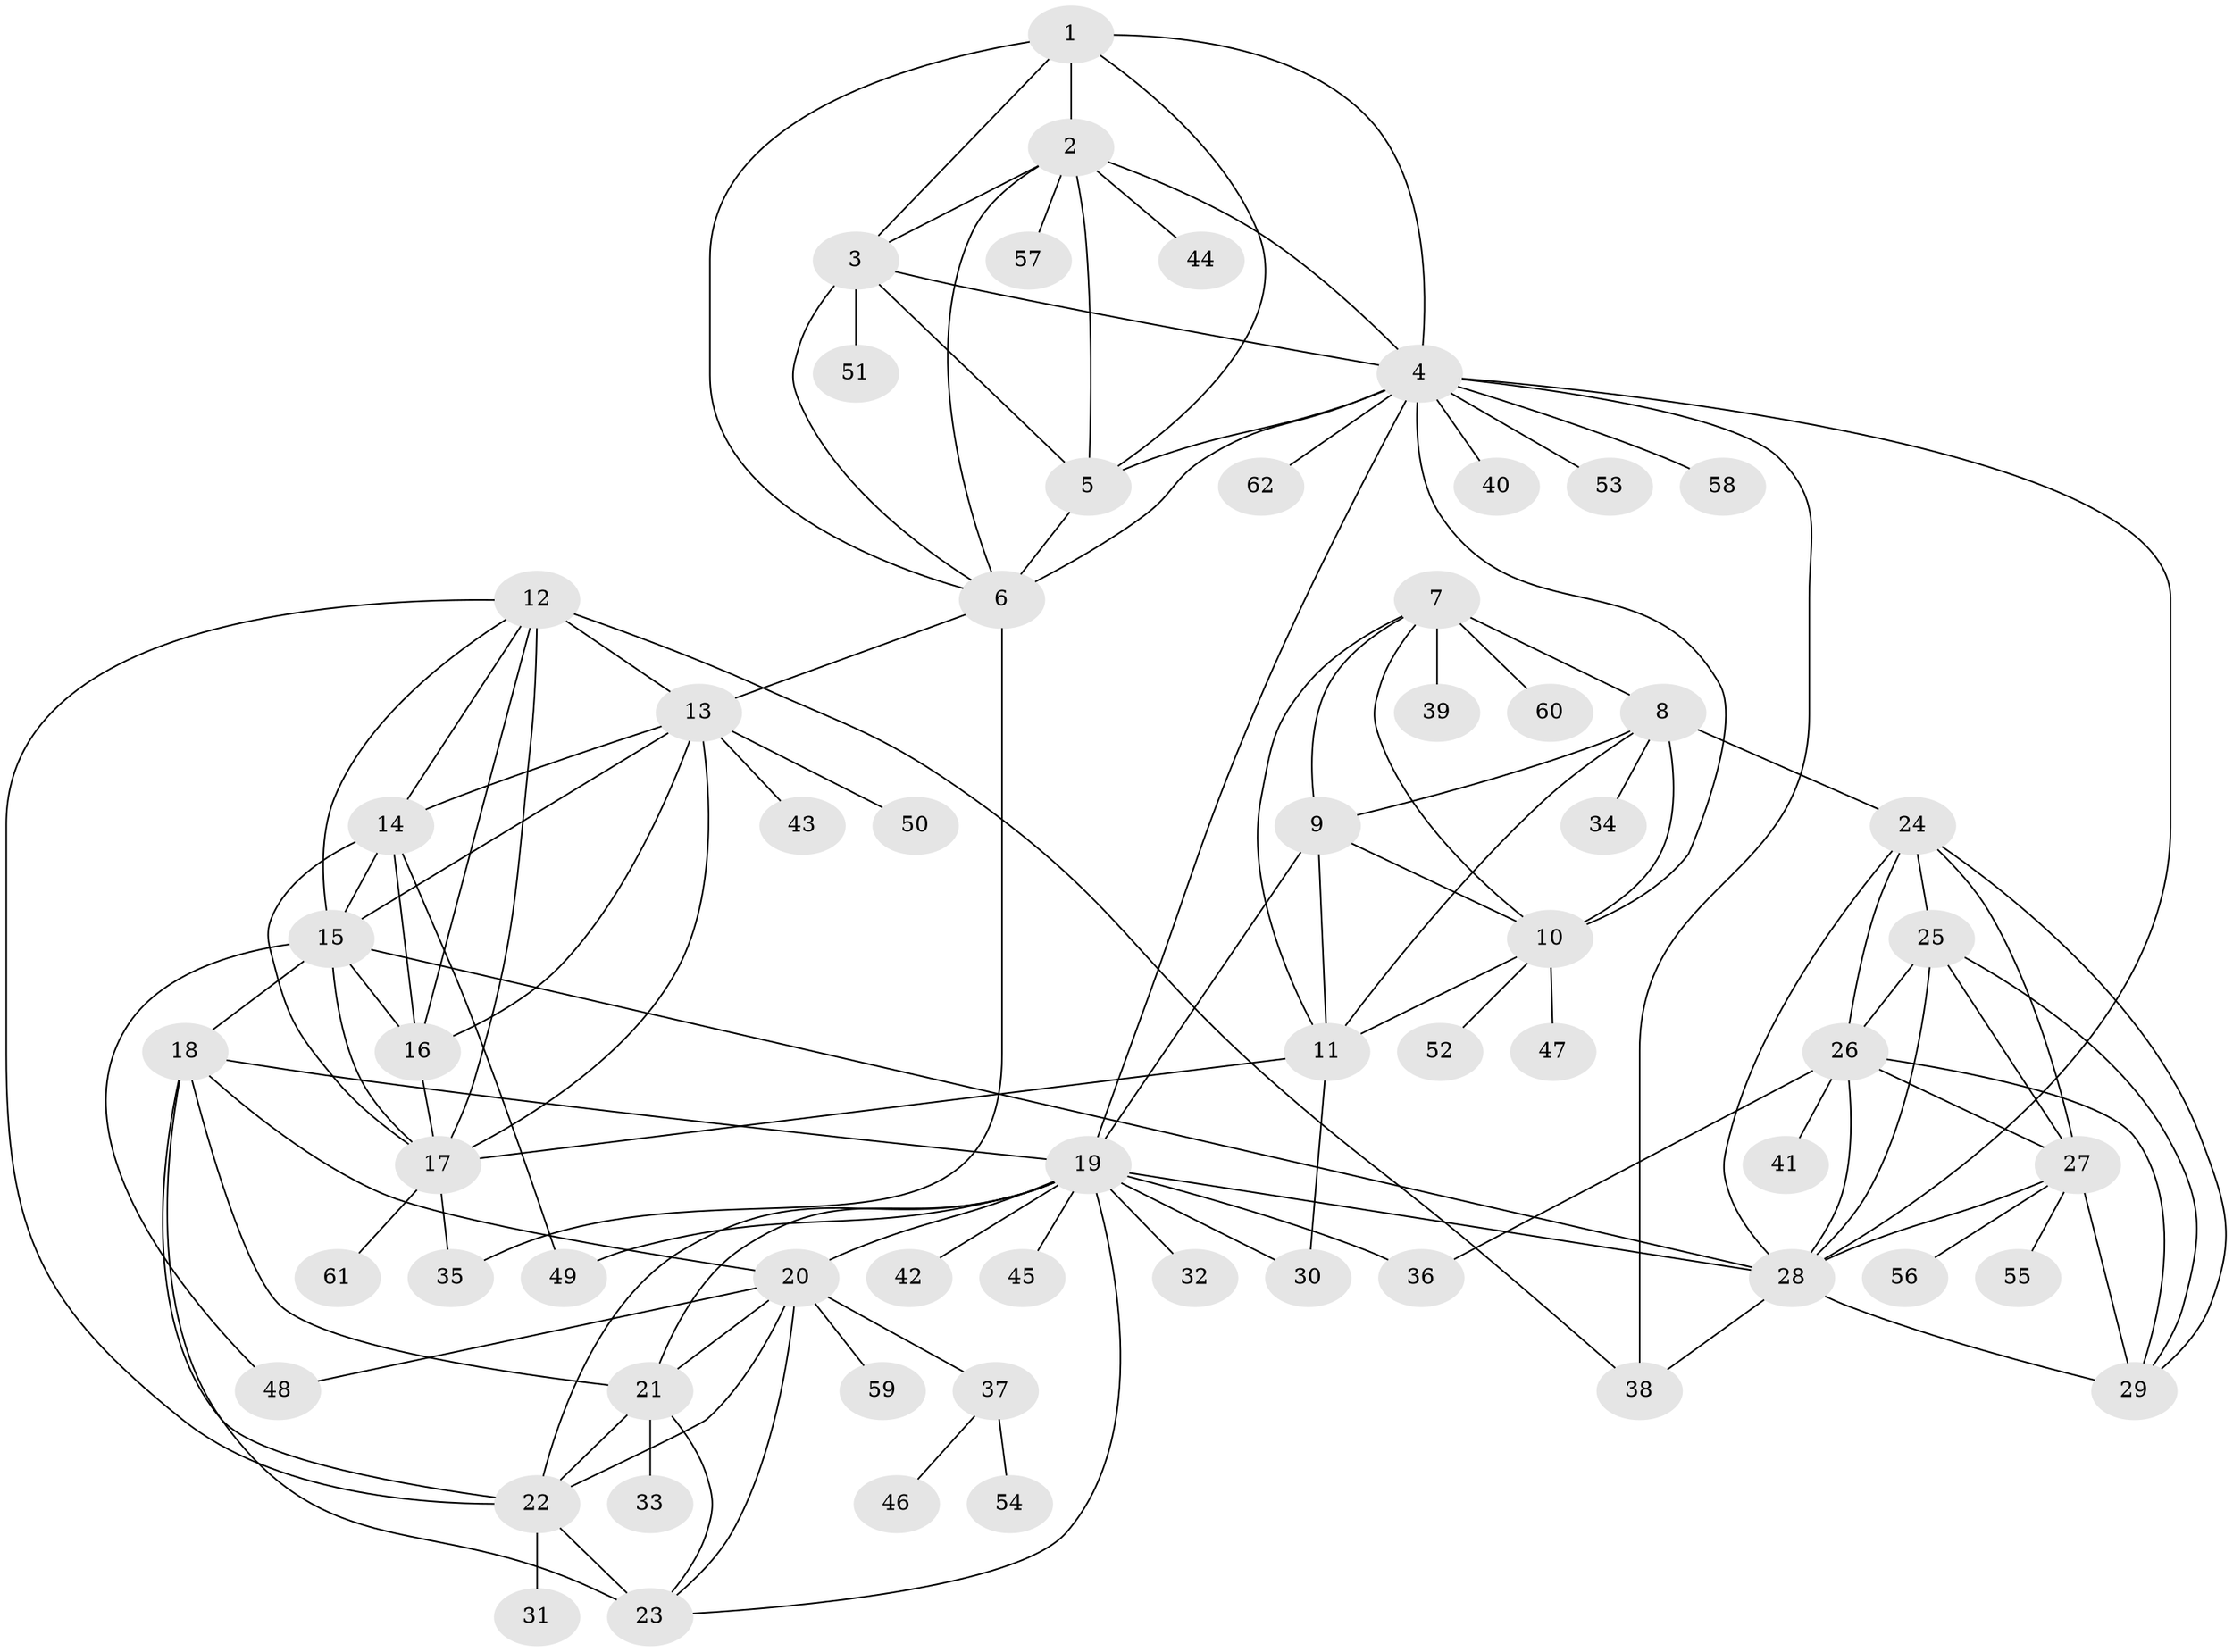 // original degree distribution, {8: 0.056451612903225805, 7: 0.024193548387096774, 14: 0.008064516129032258, 6: 0.024193548387096774, 11: 0.008064516129032258, 10: 0.03225806451612903, 5: 0.016129032258064516, 9: 0.06451612903225806, 16: 0.008064516129032258, 1: 0.5887096774193549, 2: 0.1532258064516129, 4: 0.008064516129032258, 3: 0.008064516129032258}
// Generated by graph-tools (version 1.1) at 2025/37/03/09/25 02:37:26]
// undirected, 62 vertices, 121 edges
graph export_dot {
graph [start="1"]
  node [color=gray90,style=filled];
  1;
  2;
  3;
  4;
  5;
  6;
  7;
  8;
  9;
  10;
  11;
  12;
  13;
  14;
  15;
  16;
  17;
  18;
  19;
  20;
  21;
  22;
  23;
  24;
  25;
  26;
  27;
  28;
  29;
  30;
  31;
  32;
  33;
  34;
  35;
  36;
  37;
  38;
  39;
  40;
  41;
  42;
  43;
  44;
  45;
  46;
  47;
  48;
  49;
  50;
  51;
  52;
  53;
  54;
  55;
  56;
  57;
  58;
  59;
  60;
  61;
  62;
  1 -- 2 [weight=3.0];
  1 -- 3 [weight=1.0];
  1 -- 4 [weight=1.0];
  1 -- 5 [weight=1.0];
  1 -- 6 [weight=1.0];
  2 -- 3 [weight=1.0];
  2 -- 4 [weight=1.0];
  2 -- 5 [weight=1.0];
  2 -- 6 [weight=1.0];
  2 -- 44 [weight=1.0];
  2 -- 57 [weight=1.0];
  3 -- 4 [weight=1.0];
  3 -- 5 [weight=1.0];
  3 -- 6 [weight=1.0];
  3 -- 51 [weight=2.0];
  4 -- 5 [weight=1.0];
  4 -- 6 [weight=1.0];
  4 -- 10 [weight=1.0];
  4 -- 19 [weight=1.0];
  4 -- 28 [weight=1.0];
  4 -- 38 [weight=1.0];
  4 -- 40 [weight=1.0];
  4 -- 53 [weight=1.0];
  4 -- 58 [weight=1.0];
  4 -- 62 [weight=1.0];
  5 -- 6 [weight=1.0];
  6 -- 13 [weight=1.0];
  6 -- 35 [weight=4.0];
  7 -- 8 [weight=1.0];
  7 -- 9 [weight=2.0];
  7 -- 10 [weight=1.0];
  7 -- 11 [weight=1.0];
  7 -- 39 [weight=3.0];
  7 -- 60 [weight=1.0];
  8 -- 9 [weight=2.0];
  8 -- 10 [weight=1.0];
  8 -- 11 [weight=1.0];
  8 -- 24 [weight=1.0];
  8 -- 34 [weight=3.0];
  9 -- 10 [weight=2.0];
  9 -- 11 [weight=2.0];
  9 -- 19 [weight=1.0];
  10 -- 11 [weight=1.0];
  10 -- 47 [weight=1.0];
  10 -- 52 [weight=1.0];
  11 -- 17 [weight=1.0];
  11 -- 30 [weight=3.0];
  12 -- 13 [weight=1.0];
  12 -- 14 [weight=1.0];
  12 -- 15 [weight=1.0];
  12 -- 16 [weight=1.0];
  12 -- 17 [weight=1.0];
  12 -- 22 [weight=1.0];
  12 -- 38 [weight=1.0];
  13 -- 14 [weight=1.0];
  13 -- 15 [weight=1.0];
  13 -- 16 [weight=1.0];
  13 -- 17 [weight=1.0];
  13 -- 43 [weight=1.0];
  13 -- 50 [weight=1.0];
  14 -- 15 [weight=1.0];
  14 -- 16 [weight=1.0];
  14 -- 17 [weight=1.0];
  14 -- 49 [weight=3.0];
  15 -- 16 [weight=1.0];
  15 -- 17 [weight=1.0];
  15 -- 18 [weight=1.0];
  15 -- 28 [weight=1.0];
  15 -- 48 [weight=2.0];
  16 -- 17 [weight=1.0];
  17 -- 35 [weight=1.0];
  17 -- 61 [weight=1.0];
  18 -- 19 [weight=1.0];
  18 -- 20 [weight=1.0];
  18 -- 21 [weight=1.0];
  18 -- 22 [weight=1.0];
  18 -- 23 [weight=3.0];
  19 -- 20 [weight=1.0];
  19 -- 21 [weight=1.0];
  19 -- 22 [weight=1.0];
  19 -- 23 [weight=1.0];
  19 -- 28 [weight=1.0];
  19 -- 30 [weight=1.0];
  19 -- 32 [weight=1.0];
  19 -- 36 [weight=1.0];
  19 -- 42 [weight=1.0];
  19 -- 45 [weight=1.0];
  19 -- 49 [weight=2.0];
  20 -- 21 [weight=1.0];
  20 -- 22 [weight=1.0];
  20 -- 23 [weight=1.0];
  20 -- 37 [weight=1.0];
  20 -- 48 [weight=1.0];
  20 -- 59 [weight=1.0];
  21 -- 22 [weight=1.0];
  21 -- 23 [weight=1.0];
  21 -- 33 [weight=3.0];
  22 -- 23 [weight=1.0];
  22 -- 31 [weight=2.0];
  24 -- 25 [weight=1.0];
  24 -- 26 [weight=1.0];
  24 -- 27 [weight=1.0];
  24 -- 28 [weight=1.0];
  24 -- 29 [weight=1.0];
  25 -- 26 [weight=1.0];
  25 -- 27 [weight=1.0];
  25 -- 28 [weight=1.0];
  25 -- 29 [weight=1.0];
  26 -- 27 [weight=1.0];
  26 -- 28 [weight=1.0];
  26 -- 29 [weight=1.0];
  26 -- 36 [weight=1.0];
  26 -- 41 [weight=1.0];
  27 -- 28 [weight=1.0];
  27 -- 29 [weight=1.0];
  27 -- 55 [weight=1.0];
  27 -- 56 [weight=1.0];
  28 -- 29 [weight=2.0];
  28 -- 38 [weight=1.0];
  37 -- 46 [weight=1.0];
  37 -- 54 [weight=1.0];
}
